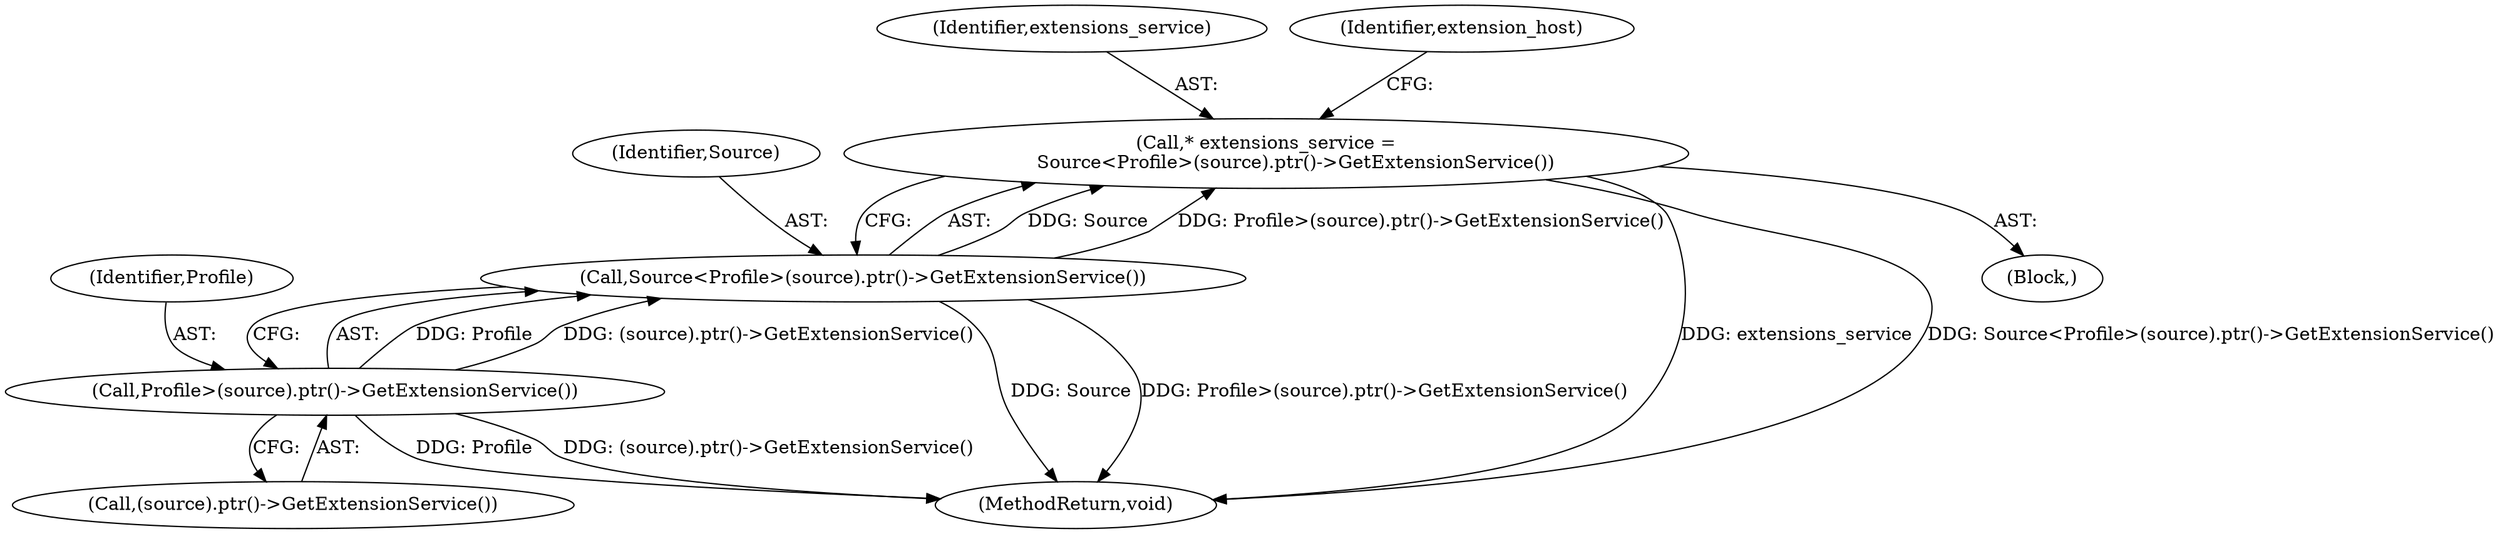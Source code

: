 digraph "0_Chrome_08f0d612f2a4039aaf6733d4e8d0a67614941378_1@pointer" {
"1000228" [label="(Call,* extensions_service =\n          Source<Profile>(source).ptr()->GetExtensionService())"];
"1000230" [label="(Call,Source<Profile>(source).ptr()->GetExtensionService())"];
"1000232" [label="(Call,Profile>(source).ptr()->GetExtensionService())"];
"1000410" [label="(MethodReturn,void)"];
"1000234" [label="(Call,(source).ptr()->GetExtensionService())"];
"1000233" [label="(Identifier,Profile)"];
"1000232" [label="(Call,Profile>(source).ptr()->GetExtensionService())"];
"1000231" [label="(Identifier,Source)"];
"1000217" [label="(Block,)"];
"1000230" [label="(Call,Source<Profile>(source).ptr()->GetExtensionService())"];
"1000228" [label="(Call,* extensions_service =\n          Source<Profile>(source).ptr()->GetExtensionService())"];
"1000229" [label="(Identifier,extensions_service)"];
"1000237" [label="(Identifier,extension_host)"];
"1000228" -> "1000217"  [label="AST: "];
"1000228" -> "1000230"  [label="CFG: "];
"1000229" -> "1000228"  [label="AST: "];
"1000230" -> "1000228"  [label="AST: "];
"1000237" -> "1000228"  [label="CFG: "];
"1000228" -> "1000410"  [label="DDG: extensions_service"];
"1000228" -> "1000410"  [label="DDG: Source<Profile>(source).ptr()->GetExtensionService()"];
"1000230" -> "1000228"  [label="DDG: Source"];
"1000230" -> "1000228"  [label="DDG: Profile>(source).ptr()->GetExtensionService()"];
"1000230" -> "1000232"  [label="CFG: "];
"1000231" -> "1000230"  [label="AST: "];
"1000232" -> "1000230"  [label="AST: "];
"1000230" -> "1000410"  [label="DDG: Source"];
"1000230" -> "1000410"  [label="DDG: Profile>(source).ptr()->GetExtensionService()"];
"1000232" -> "1000230"  [label="DDG: Profile"];
"1000232" -> "1000230"  [label="DDG: (source).ptr()->GetExtensionService()"];
"1000232" -> "1000234"  [label="CFG: "];
"1000233" -> "1000232"  [label="AST: "];
"1000234" -> "1000232"  [label="AST: "];
"1000232" -> "1000410"  [label="DDG: Profile"];
"1000232" -> "1000410"  [label="DDG: (source).ptr()->GetExtensionService()"];
}
